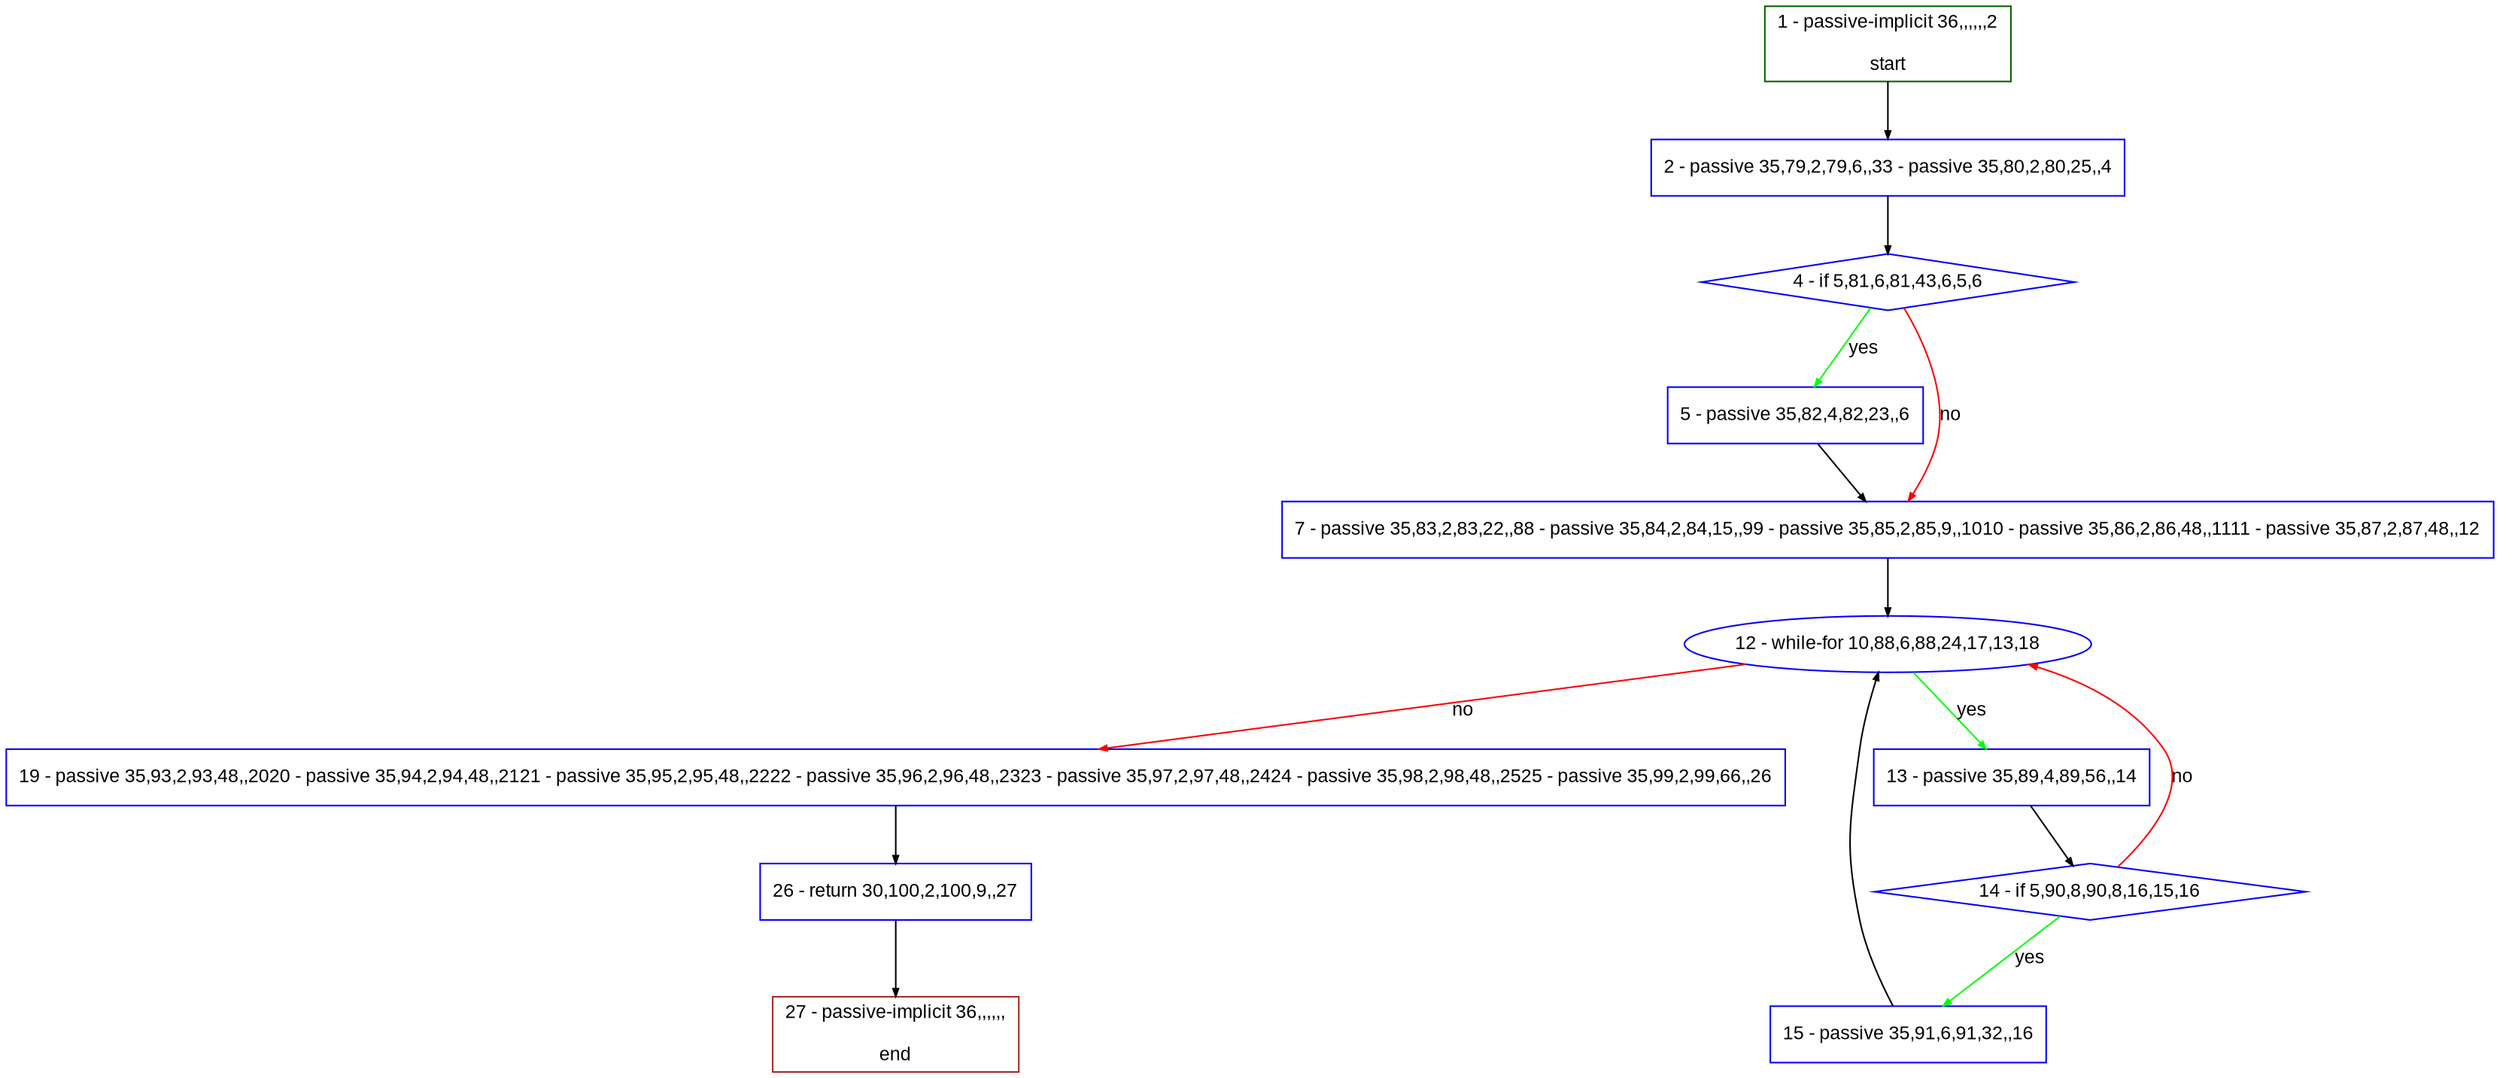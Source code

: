 digraph "" {
  graph [pack="true", label="", fontsize="12", packmode="clust", fontname="Arial", fillcolor="#FFFFCC", bgcolor="white", style="rounded,filled", compound="true"];
  node [node_initialized="no", label="", color="grey", fontsize="12", fillcolor="white", fontname="Arial", style="filled", shape="rectangle", compound="true", fixedsize="false"];
  edge [fontcolor="black", arrowhead="normal", arrowtail="none", arrowsize="0.5", ltail="", label="", color="black", fontsize="12", lhead="", fontname="Arial", dir="forward", compound="true"];
  __N1 [label="2 - passive 35,79,2,79,6,,33 - passive 35,80,2,80,25,,4", color="#0000ff", fillcolor="#ffffff", style="filled", shape="box"];
  __N2 [label="1 - passive-implicit 36,,,,,,2\n\nstart", color="#006400", fillcolor="#ffffff", style="filled", shape="box"];
  __N3 [label="4 - if 5,81,6,81,43,6,5,6", color="#0000ff", fillcolor="#ffffff", style="filled", shape="diamond"];
  __N4 [label="5 - passive 35,82,4,82,23,,6", color="#0000ff", fillcolor="#ffffff", style="filled", shape="box"];
  __N5 [label="7 - passive 35,83,2,83,22,,88 - passive 35,84,2,84,15,,99 - passive 35,85,2,85,9,,1010 - passive 35,86,2,86,48,,1111 - passive 35,87,2,87,48,,12", color="#0000ff", fillcolor="#ffffff", style="filled", shape="box"];
  __N6 [label="12 - while-for 10,88,6,88,24,17,13,18", color="#0000ff", fillcolor="#ffffff", style="filled", shape="oval"];
  __N7 [label="13 - passive 35,89,4,89,56,,14", color="#0000ff", fillcolor="#ffffff", style="filled", shape="box"];
  __N8 [label="19 - passive 35,93,2,93,48,,2020 - passive 35,94,2,94,48,,2121 - passive 35,95,2,95,48,,2222 - passive 35,96,2,96,48,,2323 - passive 35,97,2,97,48,,2424 - passive 35,98,2,98,48,,2525 - passive 35,99,2,99,66,,26", color="#0000ff", fillcolor="#ffffff", style="filled", shape="box"];
  __N9 [label="14 - if 5,90,8,90,8,16,15,16", color="#0000ff", fillcolor="#ffffff", style="filled", shape="diamond"];
  __N10 [label="15 - passive 35,91,6,91,32,,16", color="#0000ff", fillcolor="#ffffff", style="filled", shape="box"];
  __N11 [label="26 - return 30,100,2,100,9,,27", color="#0000ff", fillcolor="#ffffff", style="filled", shape="box"];
  __N12 [label="27 - passive-implicit 36,,,,,,\n\nend", color="#a52a2a", fillcolor="#ffffff", style="filled", shape="box"];
  __N2 -> __N1 [arrowhead="normal", arrowtail="none", color="#000000", label="", dir="forward"];
  __N1 -> __N3 [arrowhead="normal", arrowtail="none", color="#000000", label="", dir="forward"];
  __N3 -> __N4 [arrowhead="normal", arrowtail="none", color="#00ff00", label="yes", dir="forward"];
  __N3 -> __N5 [arrowhead="normal", arrowtail="none", color="#ff0000", label="no", dir="forward"];
  __N4 -> __N5 [arrowhead="normal", arrowtail="none", color="#000000", label="", dir="forward"];
  __N5 -> __N6 [arrowhead="normal", arrowtail="none", color="#000000", label="", dir="forward"];
  __N6 -> __N7 [arrowhead="normal", arrowtail="none", color="#00ff00", label="yes", dir="forward"];
  __N6 -> __N8 [arrowhead="normal", arrowtail="none", color="#ff0000", label="no", dir="forward"];
  __N7 -> __N9 [arrowhead="normal", arrowtail="none", color="#000000", label="", dir="forward"];
  __N9 -> __N6 [arrowhead="normal", arrowtail="none", color="#ff0000", label="no", dir="forward"];
  __N9 -> __N10 [arrowhead="normal", arrowtail="none", color="#00ff00", label="yes", dir="forward"];
  __N10 -> __N6 [arrowhead="normal", arrowtail="none", color="#000000", label="", dir="forward"];
  __N8 -> __N11 [arrowhead="normal", arrowtail="none", color="#000000", label="", dir="forward"];
  __N11 -> __N12 [arrowhead="normal", arrowtail="none", color="#000000", label="", dir="forward"];
}
